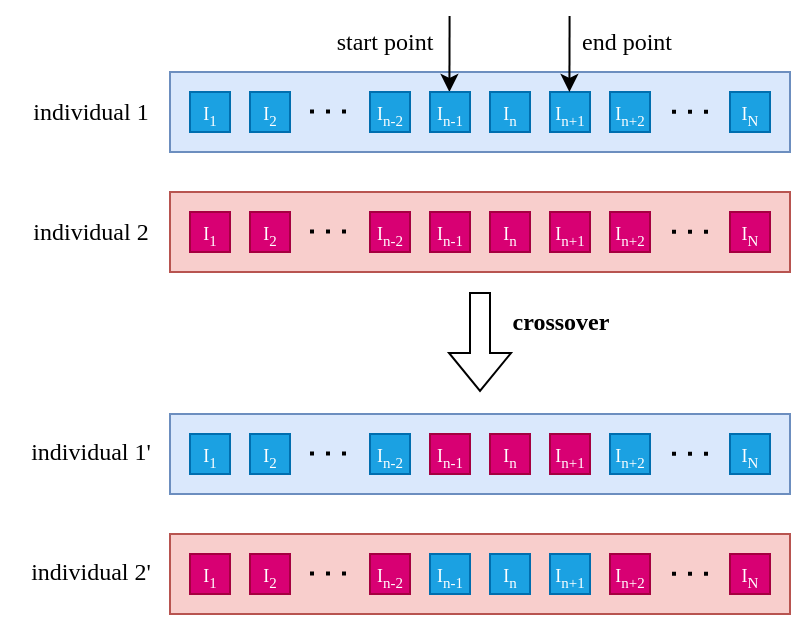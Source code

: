 <mxfile version="22.1.7" type="github">
  <diagram name="第 1 页" id="Molag10bkx70gF2NzAc1">
    <mxGraphModel dx="976" dy="459" grid="1" gridSize="10" guides="1" tooltips="1" connect="1" arrows="1" fold="1" page="1" pageScale="1" pageWidth="1169" pageHeight="827" math="0" shadow="0">
      <root>
        <mxCell id="0" />
        <mxCell id="1" parent="0" />
        <mxCell id="ViMQYmPjHWnvlr-54FI5-1" value="" style="rounded=0;whiteSpace=wrap;html=1;fillColor=#dae8fc;strokeColor=#6c8ebf;" parent="1" vertex="1">
          <mxGeometry x="270" y="220" width="310" height="40" as="geometry" />
        </mxCell>
        <mxCell id="ViMQYmPjHWnvlr-54FI5-3" value="&lt;font face=&quot;Comic Sans MS&quot;&gt;individual 1&lt;/font&gt;" style="text;html=1;align=center;verticalAlign=middle;resizable=0;points=[];autosize=1;strokeColor=none;fillColor=none;" parent="1" vertex="1">
          <mxGeometry x="190" y="225" width="80" height="30" as="geometry" />
        </mxCell>
        <mxCell id="ViMQYmPjHWnvlr-54FI5-4" value="&lt;font style=&quot;font-size: 9px;&quot; face=&quot;Comic Sans MS&quot;&gt;I&lt;sub&gt;1&lt;/sub&gt;&lt;/font&gt;" style="whiteSpace=wrap;html=1;aspect=fixed;fillColor=#1ba1e2;fontColor=#ffffff;strokeColor=#006EAF;" parent="1" vertex="1">
          <mxGeometry x="280" y="230" width="20" height="20" as="geometry" />
        </mxCell>
        <mxCell id="ViMQYmPjHWnvlr-54FI5-7" value="" style="endArrow=none;dashed=1;html=1;dashPattern=1 3;strokeWidth=2;rounded=0;" parent="1" edge="1">
          <mxGeometry width="50" height="50" relative="1" as="geometry">
            <mxPoint x="340" y="239.8" as="sourcePoint" />
            <mxPoint x="360" y="239.8" as="targetPoint" />
          </mxGeometry>
        </mxCell>
        <mxCell id="ViMQYmPjHWnvlr-54FI5-15" value="" style="endArrow=none;dashed=1;html=1;dashPattern=1 3;strokeWidth=2;rounded=0;" parent="1" edge="1">
          <mxGeometry width="50" height="50" relative="1" as="geometry">
            <mxPoint x="521" y="239.88" as="sourcePoint" />
            <mxPoint x="541" y="239.88" as="targetPoint" />
          </mxGeometry>
        </mxCell>
        <mxCell id="ViMQYmPjHWnvlr-54FI5-19" value="&lt;font face=&quot;Comic Sans MS&quot;&gt;individual 2&lt;/font&gt;" style="text;html=1;align=center;verticalAlign=middle;resizable=0;points=[];autosize=1;strokeColor=none;fillColor=none;" parent="1" vertex="1">
          <mxGeometry x="185" y="285" width="90" height="30" as="geometry" />
        </mxCell>
        <mxCell id="ViMQYmPjHWnvlr-54FI5-33" value="&lt;font face=&quot;Comic Sans MS&quot;&gt;start point&lt;/font&gt;" style="text;html=1;align=center;verticalAlign=middle;resizable=0;points=[];autosize=1;strokeColor=none;fillColor=none;" parent="1" vertex="1">
          <mxGeometry x="337" y="190" width="80" height="30" as="geometry" />
        </mxCell>
        <mxCell id="ViMQYmPjHWnvlr-54FI5-34" value="" style="endArrow=classic;html=1;rounded=0;exitX=0.076;exitY=0.066;exitDx=0;exitDy=0;exitPerimeter=0;" parent="1" edge="1">
          <mxGeometry width="50" height="50" relative="1" as="geometry">
            <mxPoint x="409.79" y="191.98" as="sourcePoint" />
            <mxPoint x="409.71" y="230" as="targetPoint" />
          </mxGeometry>
        </mxCell>
        <mxCell id="ViMQYmPjHWnvlr-54FI5-35" value="" style="shape=flexArrow;endArrow=classic;html=1;rounded=0;" parent="1" edge="1">
          <mxGeometry width="50" height="50" relative="1" as="geometry">
            <mxPoint x="425" y="330" as="sourcePoint" />
            <mxPoint x="425" y="380" as="targetPoint" />
          </mxGeometry>
        </mxCell>
        <mxCell id="ViMQYmPjHWnvlr-54FI5-36" value="&lt;font face=&quot;Comic Sans MS&quot;&gt;&lt;b&gt;crossover&lt;/b&gt;&lt;/font&gt;" style="text;html=1;align=center;verticalAlign=middle;resizable=0;points=[];autosize=1;strokeColor=none;fillColor=none;" parent="1" vertex="1">
          <mxGeometry x="425" y="330" width="80" height="30" as="geometry" />
        </mxCell>
        <mxCell id="ViMQYmPjHWnvlr-54FI5-83" value="&lt;font style=&quot;font-size: 9px;&quot; face=&quot;Comic Sans MS&quot;&gt;I&lt;sub&gt;2&lt;/sub&gt;&lt;/font&gt;" style="whiteSpace=wrap;html=1;aspect=fixed;fillColor=#1ba1e2;fontColor=#ffffff;strokeColor=#006EAF;" parent="1" vertex="1">
          <mxGeometry x="310" y="230" width="20" height="20" as="geometry" />
        </mxCell>
        <mxCell id="ViMQYmPjHWnvlr-54FI5-84" value="&lt;font style=&quot;font-size: 9px;&quot; face=&quot;Comic Sans MS&quot;&gt;I&lt;sub&gt;n&lt;/sub&gt;&lt;/font&gt;" style="whiteSpace=wrap;html=1;aspect=fixed;fillColor=#1ba1e2;fontColor=#ffffff;strokeColor=#006EAF;" parent="1" vertex="1">
          <mxGeometry x="430" y="230" width="20" height="20" as="geometry" />
        </mxCell>
        <mxCell id="ViMQYmPjHWnvlr-54FI5-85" value="&lt;font style=&quot;font-size: 9px;&quot; face=&quot;Comic Sans MS&quot;&gt;I&lt;sub&gt;n-1&lt;/sub&gt;&lt;/font&gt;" style="whiteSpace=wrap;html=1;aspect=fixed;fillColor=#1ba1e2;fontColor=#ffffff;strokeColor=#006EAF;" parent="1" vertex="1">
          <mxGeometry x="400" y="230" width="20" height="20" as="geometry" />
        </mxCell>
        <mxCell id="ViMQYmPjHWnvlr-54FI5-86" value="&lt;font style=&quot;font-size: 9px;&quot; face=&quot;Comic Sans MS&quot;&gt;I&lt;sub&gt;n-2&lt;/sub&gt;&lt;/font&gt;" style="whiteSpace=wrap;html=1;aspect=fixed;fillColor=#1ba1e2;fontColor=#ffffff;strokeColor=#006EAF;" parent="1" vertex="1">
          <mxGeometry x="370" y="230" width="20" height="20" as="geometry" />
        </mxCell>
        <mxCell id="ViMQYmPjHWnvlr-54FI5-87" value="&lt;font style=&quot;font-size: 9px;&quot; face=&quot;Comic Sans MS&quot;&gt;I&lt;sub&gt;N&lt;/sub&gt;&lt;/font&gt;" style="whiteSpace=wrap;html=1;aspect=fixed;fillColor=#1ba1e2;fontColor=#ffffff;strokeColor=#006EAF;" parent="1" vertex="1">
          <mxGeometry x="550" y="230" width="20" height="20" as="geometry" />
        </mxCell>
        <mxCell id="ViMQYmPjHWnvlr-54FI5-99" value="&lt;font face=&quot;Comic Sans MS&quot;&gt;individual 1&#39;&lt;/font&gt;" style="text;html=1;align=center;verticalAlign=middle;resizable=0;points=[];autosize=1;strokeColor=none;fillColor=none;" parent="1" vertex="1">
          <mxGeometry x="185" y="395" width="90" height="30" as="geometry" />
        </mxCell>
        <mxCell id="ViMQYmPjHWnvlr-54FI5-103" value="&lt;font face=&quot;Comic Sans MS&quot;&gt;individual 2&#39;&lt;/font&gt;" style="text;html=1;align=center;verticalAlign=middle;resizable=0;points=[];autosize=1;strokeColor=none;fillColor=none;" parent="1" vertex="1">
          <mxGeometry x="185" y="455" width="90" height="30" as="geometry" />
        </mxCell>
        <mxCell id="XFDBpryUwOy2tn31j2u2-1" value="&lt;font style=&quot;font-size: 9px;&quot; face=&quot;Comic Sans MS&quot;&gt;I&lt;sub&gt;n+2&lt;/sub&gt;&lt;/font&gt;" style="whiteSpace=wrap;html=1;aspect=fixed;fillColor=#1ba1e2;fontColor=#ffffff;strokeColor=#006EAF;" vertex="1" parent="1">
          <mxGeometry x="490" y="230" width="20" height="20" as="geometry" />
        </mxCell>
        <mxCell id="XFDBpryUwOy2tn31j2u2-3" value="&lt;font style=&quot;font-size: 9px;&quot; face=&quot;Comic Sans MS&quot;&gt;I&lt;sub&gt;n+1&lt;/sub&gt;&lt;/font&gt;" style="whiteSpace=wrap;html=1;aspect=fixed;fillColor=#1ba1e2;fontColor=#ffffff;strokeColor=#006EAF;" vertex="1" parent="1">
          <mxGeometry x="460" y="230" width="20" height="20" as="geometry" />
        </mxCell>
        <mxCell id="XFDBpryUwOy2tn31j2u2-6" value="&lt;font face=&quot;Comic Sans MS&quot;&gt;end point&lt;/font&gt;" style="text;html=1;align=center;verticalAlign=middle;resizable=0;points=[];autosize=1;strokeColor=none;fillColor=none;" vertex="1" parent="1">
          <mxGeometry x="458" y="190" width="80" height="30" as="geometry" />
        </mxCell>
        <mxCell id="XFDBpryUwOy2tn31j2u2-7" value="" style="endArrow=classic;html=1;rounded=0;exitX=0.076;exitY=0.066;exitDx=0;exitDy=0;exitPerimeter=0;" edge="1" parent="1">
          <mxGeometry width="50" height="50" relative="1" as="geometry">
            <mxPoint x="469.79" y="191.98" as="sourcePoint" />
            <mxPoint x="469.71" y="230" as="targetPoint" />
          </mxGeometry>
        </mxCell>
        <mxCell id="XFDBpryUwOy2tn31j2u2-9" value="" style="rounded=0;whiteSpace=wrap;html=1;fillColor=#f8cecc;strokeColor=#b85450;" vertex="1" parent="1">
          <mxGeometry x="270" y="280" width="310" height="40" as="geometry" />
        </mxCell>
        <mxCell id="XFDBpryUwOy2tn31j2u2-10" value="&lt;font style=&quot;font-size: 9px;&quot; face=&quot;Comic Sans MS&quot;&gt;I&lt;sub&gt;1&lt;/sub&gt;&lt;/font&gt;" style="whiteSpace=wrap;html=1;aspect=fixed;fillColor=#d80073;fontColor=#ffffff;strokeColor=#A50040;" vertex="1" parent="1">
          <mxGeometry x="280" y="290" width="20" height="20" as="geometry" />
        </mxCell>
        <mxCell id="XFDBpryUwOy2tn31j2u2-11" value="" style="endArrow=none;dashed=1;html=1;dashPattern=1 3;strokeWidth=2;rounded=0;" edge="1" parent="1">
          <mxGeometry width="50" height="50" relative="1" as="geometry">
            <mxPoint x="340" y="299.8" as="sourcePoint" />
            <mxPoint x="360" y="299.8" as="targetPoint" />
          </mxGeometry>
        </mxCell>
        <mxCell id="XFDBpryUwOy2tn31j2u2-12" value="" style="endArrow=none;dashed=1;html=1;dashPattern=1 3;strokeWidth=2;rounded=0;" edge="1" parent="1">
          <mxGeometry width="50" height="50" relative="1" as="geometry">
            <mxPoint x="521" y="299.88" as="sourcePoint" />
            <mxPoint x="541" y="299.88" as="targetPoint" />
          </mxGeometry>
        </mxCell>
        <mxCell id="XFDBpryUwOy2tn31j2u2-13" value="&lt;font style=&quot;font-size: 9px;&quot; face=&quot;Comic Sans MS&quot;&gt;I&lt;sub&gt;2&lt;/sub&gt;&lt;/font&gt;" style="whiteSpace=wrap;html=1;aspect=fixed;fillColor=#d80073;fontColor=#ffffff;strokeColor=#A50040;" vertex="1" parent="1">
          <mxGeometry x="310" y="290" width="20" height="20" as="geometry" />
        </mxCell>
        <mxCell id="XFDBpryUwOy2tn31j2u2-14" value="&lt;font style=&quot;font-size: 9px;&quot; face=&quot;Comic Sans MS&quot;&gt;I&lt;sub&gt;n&lt;/sub&gt;&lt;/font&gt;" style="whiteSpace=wrap;html=1;aspect=fixed;fillColor=#d80073;fontColor=#ffffff;strokeColor=#A50040;" vertex="1" parent="1">
          <mxGeometry x="430" y="290" width="20" height="20" as="geometry" />
        </mxCell>
        <mxCell id="XFDBpryUwOy2tn31j2u2-15" value="&lt;font style=&quot;font-size: 9px;&quot; face=&quot;Comic Sans MS&quot;&gt;I&lt;sub&gt;n-1&lt;/sub&gt;&lt;/font&gt;" style="whiteSpace=wrap;html=1;aspect=fixed;fillColor=#d80073;fontColor=#ffffff;strokeColor=#A50040;" vertex="1" parent="1">
          <mxGeometry x="400" y="290" width="20" height="20" as="geometry" />
        </mxCell>
        <mxCell id="XFDBpryUwOy2tn31j2u2-16" value="&lt;font style=&quot;font-size: 9px;&quot; face=&quot;Comic Sans MS&quot;&gt;I&lt;sub&gt;n-2&lt;/sub&gt;&lt;/font&gt;" style="whiteSpace=wrap;html=1;aspect=fixed;fillColor=#d80073;fontColor=#ffffff;strokeColor=#A50040;" vertex="1" parent="1">
          <mxGeometry x="370" y="290" width="20" height="20" as="geometry" />
        </mxCell>
        <mxCell id="XFDBpryUwOy2tn31j2u2-17" value="&lt;font style=&quot;font-size: 9px;&quot; face=&quot;Comic Sans MS&quot;&gt;I&lt;sub&gt;N&lt;/sub&gt;&lt;/font&gt;" style="whiteSpace=wrap;html=1;aspect=fixed;fillColor=#d80073;fontColor=#ffffff;strokeColor=#A50040;" vertex="1" parent="1">
          <mxGeometry x="550" y="290" width="20" height="20" as="geometry" />
        </mxCell>
        <mxCell id="XFDBpryUwOy2tn31j2u2-18" value="&lt;font style=&quot;font-size: 9px;&quot; face=&quot;Comic Sans MS&quot;&gt;I&lt;sub&gt;n+2&lt;/sub&gt;&lt;/font&gt;" style="whiteSpace=wrap;html=1;aspect=fixed;fillColor=#d80073;fontColor=#ffffff;strokeColor=#A50040;" vertex="1" parent="1">
          <mxGeometry x="490" y="290" width="20" height="20" as="geometry" />
        </mxCell>
        <mxCell id="XFDBpryUwOy2tn31j2u2-19" value="&lt;font style=&quot;font-size: 9px;&quot; face=&quot;Comic Sans MS&quot;&gt;I&lt;sub&gt;n+1&lt;/sub&gt;&lt;/font&gt;" style="whiteSpace=wrap;html=1;aspect=fixed;fillColor=#d80073;fontColor=#ffffff;strokeColor=#A50040;" vertex="1" parent="1">
          <mxGeometry x="460" y="290" width="20" height="20" as="geometry" />
        </mxCell>
        <mxCell id="XFDBpryUwOy2tn31j2u2-20" value="" style="rounded=0;whiteSpace=wrap;html=1;fillColor=#dae8fc;strokeColor=#6c8ebf;" vertex="1" parent="1">
          <mxGeometry x="270" y="391" width="310" height="40" as="geometry" />
        </mxCell>
        <mxCell id="XFDBpryUwOy2tn31j2u2-21" value="&lt;font style=&quot;font-size: 9px;&quot; face=&quot;Comic Sans MS&quot;&gt;I&lt;sub&gt;1&lt;/sub&gt;&lt;/font&gt;" style="whiteSpace=wrap;html=1;aspect=fixed;fillColor=#1ba1e2;fontColor=#ffffff;strokeColor=#006EAF;" vertex="1" parent="1">
          <mxGeometry x="280" y="401" width="20" height="20" as="geometry" />
        </mxCell>
        <mxCell id="XFDBpryUwOy2tn31j2u2-22" value="" style="endArrow=none;dashed=1;html=1;dashPattern=1 3;strokeWidth=2;rounded=0;" edge="1" parent="1">
          <mxGeometry width="50" height="50" relative="1" as="geometry">
            <mxPoint x="340" y="410.8" as="sourcePoint" />
            <mxPoint x="360" y="410.8" as="targetPoint" />
          </mxGeometry>
        </mxCell>
        <mxCell id="XFDBpryUwOy2tn31j2u2-23" value="" style="endArrow=none;dashed=1;html=1;dashPattern=1 3;strokeWidth=2;rounded=0;" edge="1" parent="1">
          <mxGeometry width="50" height="50" relative="1" as="geometry">
            <mxPoint x="521" y="410.88" as="sourcePoint" />
            <mxPoint x="541" y="410.88" as="targetPoint" />
          </mxGeometry>
        </mxCell>
        <mxCell id="XFDBpryUwOy2tn31j2u2-24" value="&lt;font style=&quot;font-size: 9px;&quot; face=&quot;Comic Sans MS&quot;&gt;I&lt;sub&gt;2&lt;/sub&gt;&lt;/font&gt;" style="whiteSpace=wrap;html=1;aspect=fixed;fillColor=#1ba1e2;fontColor=#ffffff;strokeColor=#006EAF;" vertex="1" parent="1">
          <mxGeometry x="310" y="401" width="20" height="20" as="geometry" />
        </mxCell>
        <mxCell id="XFDBpryUwOy2tn31j2u2-27" value="&lt;font style=&quot;font-size: 9px;&quot; face=&quot;Comic Sans MS&quot;&gt;I&lt;sub&gt;n-2&lt;/sub&gt;&lt;/font&gt;" style="whiteSpace=wrap;html=1;aspect=fixed;fillColor=#1ba1e2;fontColor=#ffffff;strokeColor=#006EAF;" vertex="1" parent="1">
          <mxGeometry x="370" y="401" width="20" height="20" as="geometry" />
        </mxCell>
        <mxCell id="XFDBpryUwOy2tn31j2u2-28" value="&lt;font style=&quot;font-size: 9px;&quot; face=&quot;Comic Sans MS&quot;&gt;I&lt;sub&gt;N&lt;/sub&gt;&lt;/font&gt;" style="whiteSpace=wrap;html=1;aspect=fixed;fillColor=#1ba1e2;fontColor=#ffffff;strokeColor=#006EAF;" vertex="1" parent="1">
          <mxGeometry x="550" y="401" width="20" height="20" as="geometry" />
        </mxCell>
        <mxCell id="XFDBpryUwOy2tn31j2u2-29" value="&lt;font style=&quot;font-size: 9px;&quot; face=&quot;Comic Sans MS&quot;&gt;I&lt;sub&gt;n+2&lt;/sub&gt;&lt;/font&gt;" style="whiteSpace=wrap;html=1;aspect=fixed;fillColor=#1ba1e2;fontColor=#ffffff;strokeColor=#006EAF;" vertex="1" parent="1">
          <mxGeometry x="490" y="401" width="20" height="20" as="geometry" />
        </mxCell>
        <mxCell id="XFDBpryUwOy2tn31j2u2-31" value="" style="rounded=0;whiteSpace=wrap;html=1;fillColor=#f8cecc;strokeColor=#b85450;" vertex="1" parent="1">
          <mxGeometry x="270" y="451" width="310" height="40" as="geometry" />
        </mxCell>
        <mxCell id="XFDBpryUwOy2tn31j2u2-32" value="&lt;font style=&quot;font-size: 9px;&quot; face=&quot;Comic Sans MS&quot;&gt;I&lt;sub&gt;1&lt;/sub&gt;&lt;/font&gt;" style="whiteSpace=wrap;html=1;aspect=fixed;fillColor=#d80073;fontColor=#ffffff;strokeColor=#A50040;" vertex="1" parent="1">
          <mxGeometry x="280" y="461" width="20" height="20" as="geometry" />
        </mxCell>
        <mxCell id="XFDBpryUwOy2tn31j2u2-33" value="" style="endArrow=none;dashed=1;html=1;dashPattern=1 3;strokeWidth=2;rounded=0;" edge="1" parent="1">
          <mxGeometry width="50" height="50" relative="1" as="geometry">
            <mxPoint x="340" y="470.8" as="sourcePoint" />
            <mxPoint x="360" y="470.8" as="targetPoint" />
          </mxGeometry>
        </mxCell>
        <mxCell id="XFDBpryUwOy2tn31j2u2-34" value="" style="endArrow=none;dashed=1;html=1;dashPattern=1 3;strokeWidth=2;rounded=0;" edge="1" parent="1">
          <mxGeometry width="50" height="50" relative="1" as="geometry">
            <mxPoint x="521" y="470.88" as="sourcePoint" />
            <mxPoint x="541" y="470.88" as="targetPoint" />
          </mxGeometry>
        </mxCell>
        <mxCell id="XFDBpryUwOy2tn31j2u2-35" value="&lt;font style=&quot;font-size: 9px;&quot; face=&quot;Comic Sans MS&quot;&gt;I&lt;sub&gt;2&lt;/sub&gt;&lt;/font&gt;" style="whiteSpace=wrap;html=1;aspect=fixed;fillColor=#d80073;fontColor=#ffffff;strokeColor=#A50040;" vertex="1" parent="1">
          <mxGeometry x="310" y="461" width="20" height="20" as="geometry" />
        </mxCell>
        <mxCell id="XFDBpryUwOy2tn31j2u2-36" value="&lt;font style=&quot;font-size: 9px;&quot; face=&quot;Comic Sans MS&quot;&gt;I&lt;sub&gt;n&lt;/sub&gt;&lt;/font&gt;" style="whiteSpace=wrap;html=1;aspect=fixed;fillColor=#d80073;fontColor=#ffffff;strokeColor=#A50040;" vertex="1" parent="1">
          <mxGeometry x="430" y="401" width="20" height="20" as="geometry" />
        </mxCell>
        <mxCell id="XFDBpryUwOy2tn31j2u2-37" value="&lt;font style=&quot;font-size: 9px;&quot; face=&quot;Comic Sans MS&quot;&gt;I&lt;sub&gt;n-1&lt;/sub&gt;&lt;/font&gt;" style="whiteSpace=wrap;html=1;aspect=fixed;fillColor=#d80073;fontColor=#ffffff;strokeColor=#A50040;" vertex="1" parent="1">
          <mxGeometry x="400" y="401" width="20" height="20" as="geometry" />
        </mxCell>
        <mxCell id="XFDBpryUwOy2tn31j2u2-38" value="&lt;font style=&quot;font-size: 9px;&quot; face=&quot;Comic Sans MS&quot;&gt;I&lt;sub&gt;n-2&lt;/sub&gt;&lt;/font&gt;" style="whiteSpace=wrap;html=1;aspect=fixed;fillColor=#d80073;fontColor=#ffffff;strokeColor=#A50040;" vertex="1" parent="1">
          <mxGeometry x="370" y="461" width="20" height="20" as="geometry" />
        </mxCell>
        <mxCell id="XFDBpryUwOy2tn31j2u2-39" value="&lt;font style=&quot;font-size: 9px;&quot; face=&quot;Comic Sans MS&quot;&gt;I&lt;sub&gt;N&lt;/sub&gt;&lt;/font&gt;" style="whiteSpace=wrap;html=1;aspect=fixed;fillColor=#d80073;fontColor=#ffffff;strokeColor=#A50040;" vertex="1" parent="1">
          <mxGeometry x="550" y="461" width="20" height="20" as="geometry" />
        </mxCell>
        <mxCell id="XFDBpryUwOy2tn31j2u2-40" value="&lt;font style=&quot;font-size: 9px;&quot; face=&quot;Comic Sans MS&quot;&gt;I&lt;sub&gt;n+2&lt;/sub&gt;&lt;/font&gt;" style="whiteSpace=wrap;html=1;aspect=fixed;fillColor=#d80073;fontColor=#ffffff;strokeColor=#A50040;" vertex="1" parent="1">
          <mxGeometry x="490" y="461" width="20" height="20" as="geometry" />
        </mxCell>
        <mxCell id="XFDBpryUwOy2tn31j2u2-41" value="&lt;font style=&quot;font-size: 9px;&quot; face=&quot;Comic Sans MS&quot;&gt;I&lt;sub&gt;n+1&lt;/sub&gt;&lt;/font&gt;" style="whiteSpace=wrap;html=1;aspect=fixed;fillColor=#d80073;fontColor=#ffffff;strokeColor=#A50040;" vertex="1" parent="1">
          <mxGeometry x="460" y="401" width="20" height="20" as="geometry" />
        </mxCell>
        <mxCell id="XFDBpryUwOy2tn31j2u2-42" value="&lt;font style=&quot;font-size: 9px;&quot; face=&quot;Comic Sans MS&quot;&gt;I&lt;sub&gt;n&lt;/sub&gt;&lt;/font&gt;" style="whiteSpace=wrap;html=1;aspect=fixed;fillColor=#1ba1e2;fontColor=#ffffff;strokeColor=#006EAF;" vertex="1" parent="1">
          <mxGeometry x="430" y="461" width="20" height="20" as="geometry" />
        </mxCell>
        <mxCell id="XFDBpryUwOy2tn31j2u2-43" value="&lt;font style=&quot;font-size: 9px;&quot; face=&quot;Comic Sans MS&quot;&gt;I&lt;sub&gt;n-1&lt;/sub&gt;&lt;/font&gt;" style="whiteSpace=wrap;html=1;aspect=fixed;fillColor=#1ba1e2;fontColor=#ffffff;strokeColor=#006EAF;" vertex="1" parent="1">
          <mxGeometry x="400" y="461" width="20" height="20" as="geometry" />
        </mxCell>
        <mxCell id="XFDBpryUwOy2tn31j2u2-44" value="&lt;font style=&quot;font-size: 9px;&quot; face=&quot;Comic Sans MS&quot;&gt;I&lt;sub&gt;n+1&lt;/sub&gt;&lt;/font&gt;" style="whiteSpace=wrap;html=1;aspect=fixed;fillColor=#1ba1e2;fontColor=#ffffff;strokeColor=#006EAF;" vertex="1" parent="1">
          <mxGeometry x="460" y="461" width="20" height="20" as="geometry" />
        </mxCell>
      </root>
    </mxGraphModel>
  </diagram>
</mxfile>
